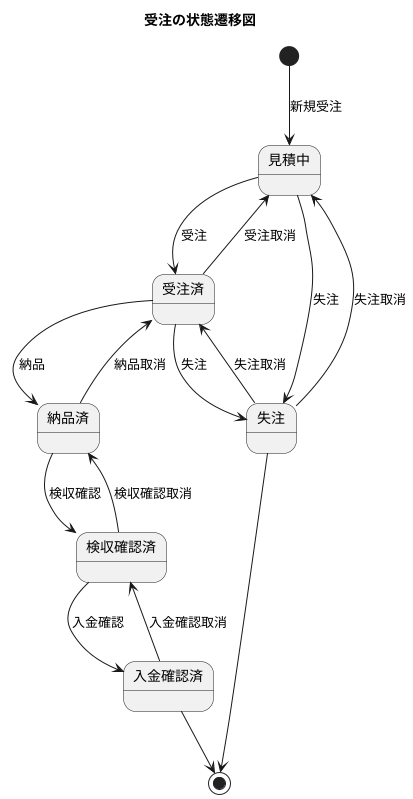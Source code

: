 @startuml stateTransition

title "受注の状態遷移図"

state "見積中" as estimate
state "受注済" as received
state "納品済" as delivered
state "検収確認済" as acceptanced
state "入金確認済" as paymented
state "失注" as lost_order

' 通常ルート
[*] --> estimate: 新規受注
estimate --> received: 受注
received --> delivered: 納品
delivered --> acceptanced: 検収確認
acceptanced --> paymented: 入金確認
paymented --> [*]

' 失注ルート
estimate  --> lost_order: 失注
received --> lost_order: 失注
lost_order --> [*]

' 取消ルート
received --> estimate: 受注取消
delivered --> received: 納品取消
acceptanced --> delivered: 検収確認取消
paymented --> acceptanced: 入金確認取消
lost_order --> received: 失注取消
lost_order --> estimate: 失注取消

@enduml